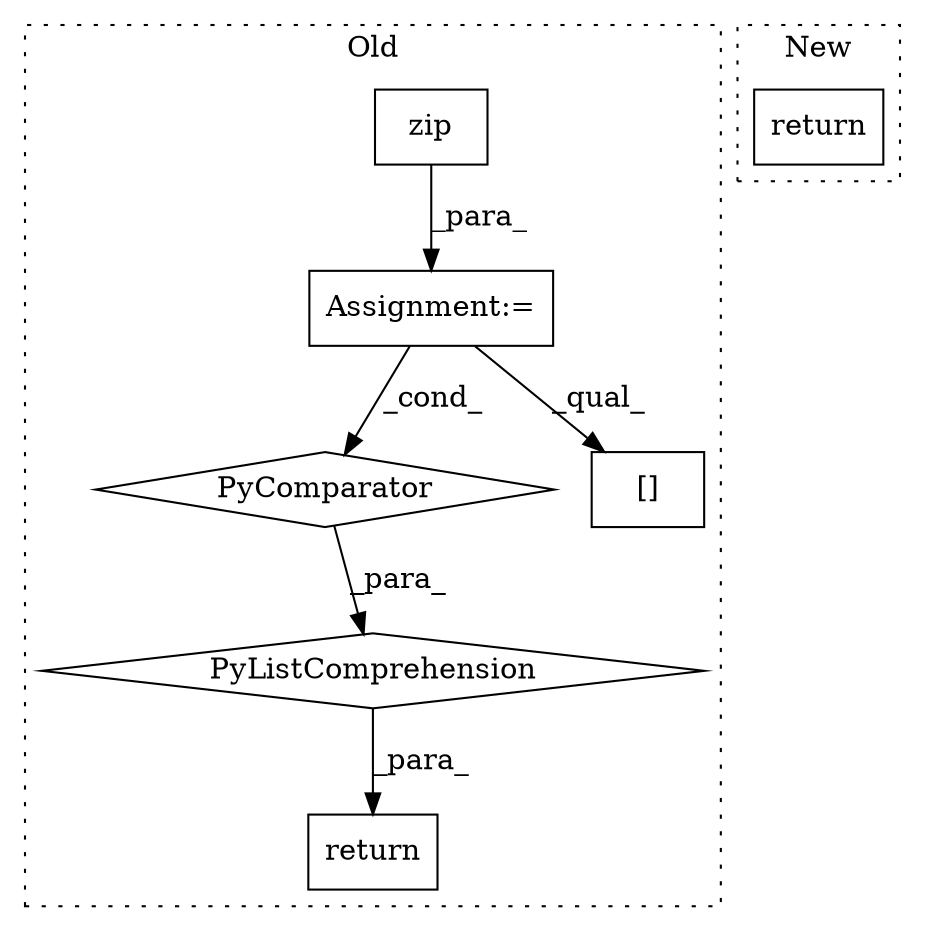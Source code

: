 digraph G {
subgraph cluster0 {
1 [label="zip" a="32" s="13905,13921" l="4,1" shape="box"];
3 [label="Assignment:=" a="7" s="13886" l="45" shape="box"];
4 [label="PyListComprehension" a="109" s="13803" l="136" shape="diamond"];
5 [label="PyComparator" a="113" s="13886" l="45" shape="diamond"];
6 [label="return" a="41" s="13785" l="18" shape="box"];
7 [label="[]" a="2" s="13803,13827" l="14,1" shape="box"];
label = "Old";
style="dotted";
}
subgraph cluster1 {
2 [label="return" a="41" s="8927" l="7" shape="box"];
label = "New";
style="dotted";
}
1 -> 3 [label="_para_"];
3 -> 5 [label="_cond_"];
3 -> 7 [label="_qual_"];
4 -> 6 [label="_para_"];
5 -> 4 [label="_para_"];
}